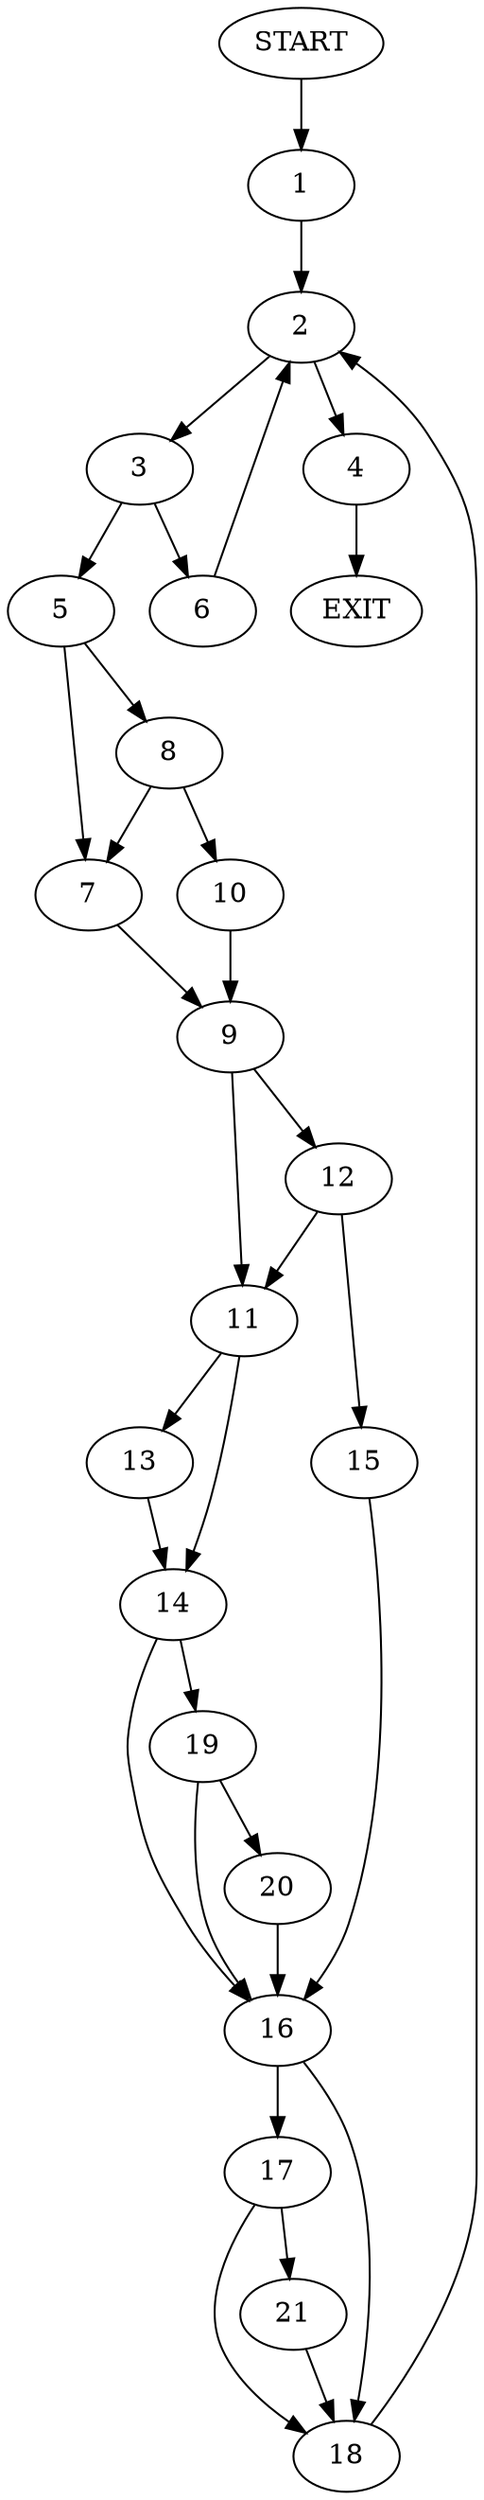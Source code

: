 digraph {
0 [label="START"]
22 [label="EXIT"]
0 -> 1
1 -> 2
2 -> 3
2 -> 4
4 -> 22
3 -> 5
3 -> 6
5 -> 7
5 -> 8
6 -> 2
7 -> 9
8 -> 7
8 -> 10
10 -> 9
9 -> 11
9 -> 12
11 -> 13
11 -> 14
12 -> 11
12 -> 15
15 -> 16
16 -> 17
16 -> 18
14 -> 19
14 -> 16
13 -> 14
19 -> 20
19 -> 16
20 -> 16
17 -> 18
17 -> 21
18 -> 2
21 -> 18
}
